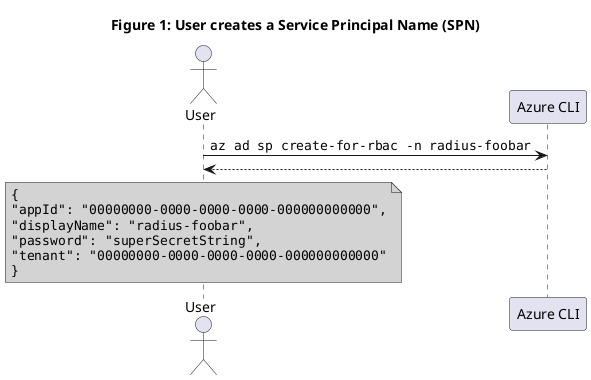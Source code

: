 @startuml
skinparam responseMessageBelowArrow true
!define AzurePuml https://raw.githubusercontent.com/plantuml-stdlib/Azure-PlantUML/master/dist

title Figure 1: User creates a Service Principal Name (SPN)

actor User as user
participant "Azure CLI" as az

user -> az: ""az ad sp create-for-rbac -n radius-foobar""
az --> user:

note over user #LightGray
    <code>
    {
    "appId": "00000000-0000-0000-0000-000000000000",
    "displayName": "radius-foobar",
    "password": "superSecretString",
    "tenant": "00000000-0000-0000-0000-000000000000"
    }
    </code>
end note

@enduml